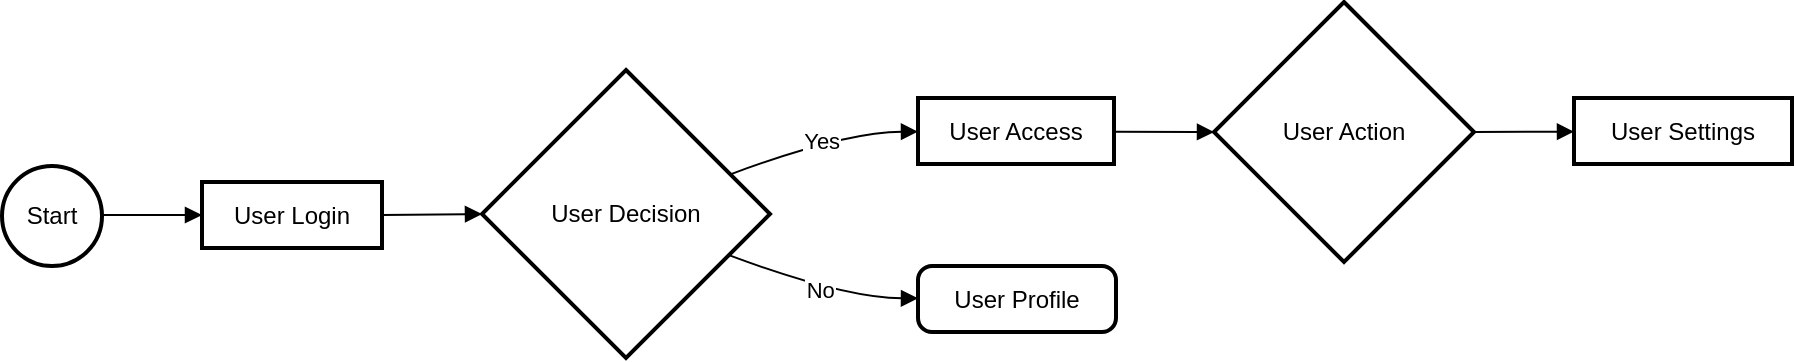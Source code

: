 <mxfile version="24.6.4" type="github">
  <diagram name="Page-1" id="Ardb4-mr13a-tqPDCIA8">
    <mxGraphModel>
      <root>
        <mxCell id="0" />
        <mxCell id="1" parent="0" />
        <mxCell id="2" value="Start" style="ellipse;aspect=fixed;strokeWidth=2;whiteSpace=wrap;" vertex="1" parent="1">
          <mxGeometry y="82" width="50" height="50" as="geometry" />
        </mxCell>
        <mxCell id="3" value="User Login" style="whiteSpace=wrap;strokeWidth=2;" vertex="1" parent="1">
          <mxGeometry x="100" y="90" width="90" height="33" as="geometry" />
        </mxCell>
        <mxCell id="4" value="User Decision" style="rhombus;strokeWidth=2;whiteSpace=wrap;" vertex="1" parent="1">
          <mxGeometry x="240" y="34" width="144" height="144" as="geometry" />
        </mxCell>
        <mxCell id="5" value="User Access" style="whiteSpace=wrap;strokeWidth=2;" vertex="1" parent="1">
          <mxGeometry x="458" y="48" width="98" height="33" as="geometry" />
        </mxCell>
        <mxCell id="6" value="User Profile" style="rounded=1;absoluteArcSize=1;arcSize=14;whiteSpace=wrap;strokeWidth=2;" vertex="1" parent="1">
          <mxGeometry x="458" y="132" width="99" height="33" as="geometry" />
        </mxCell>
        <mxCell id="7" value="User Action" style="rhombus;strokeWidth=2;whiteSpace=wrap;" vertex="1" parent="1">
          <mxGeometry x="606" width="130" height="130" as="geometry" />
        </mxCell>
        <mxCell id="8" value="User Settings" style="whiteSpace=wrap;strokeWidth=2;" vertex="1" parent="1">
          <mxGeometry x="786" y="48" width="109" height="33" as="geometry" />
        </mxCell>
        <mxCell id="9" value="" style="curved=1;startArrow=none;endArrow=block;exitX=1;exitY=0.49;entryX=0;entryY=0.5;" edge="1" parent="1" source="2" target="3">
          <mxGeometry relative="1" as="geometry">
            <Array as="points" />
          </mxGeometry>
        </mxCell>
        <mxCell id="10" value="" style="curved=1;startArrow=none;endArrow=block;exitX=1;exitY=0.5;entryX=0;entryY=0.5;" edge="1" parent="1" source="3" target="4">
          <mxGeometry relative="1" as="geometry">
            <Array as="points" />
          </mxGeometry>
        </mxCell>
        <mxCell id="11" value="Yes" style="curved=1;startArrow=none;endArrow=block;exitX=1;exitY=0.31;entryX=0;entryY=0.51;" edge="1" parent="1" source="4" target="5">
          <mxGeometry relative="1" as="geometry">
            <Array as="points">
              <mxPoint x="421" y="65" />
            </Array>
          </mxGeometry>
        </mxCell>
        <mxCell id="12" value="No" style="curved=1;startArrow=none;endArrow=block;exitX=1;exitY=0.7;entryX=0;entryY=0.49;" edge="1" parent="1" source="4" target="6">
          <mxGeometry relative="1" as="geometry">
            <Array as="points">
              <mxPoint x="421" y="148" />
            </Array>
          </mxGeometry>
        </mxCell>
        <mxCell id="13" value="" style="curved=1;startArrow=none;endArrow=block;exitX=1;exitY=0.51;entryX=0;entryY=0.5;" edge="1" parent="1" source="5" target="7">
          <mxGeometry relative="1" as="geometry">
            <Array as="points" />
          </mxGeometry>
        </mxCell>
        <mxCell id="14" value="" style="curved=1;startArrow=none;endArrow=block;exitX=1;exitY=0.5;entryX=0;entryY=0.51;" edge="1" parent="1" source="7" target="8">
          <mxGeometry relative="1" as="geometry">
            <Array as="points" />
          </mxGeometry>
        </mxCell>
      </root>
    </mxGraphModel>
  </diagram>
</mxfile>
